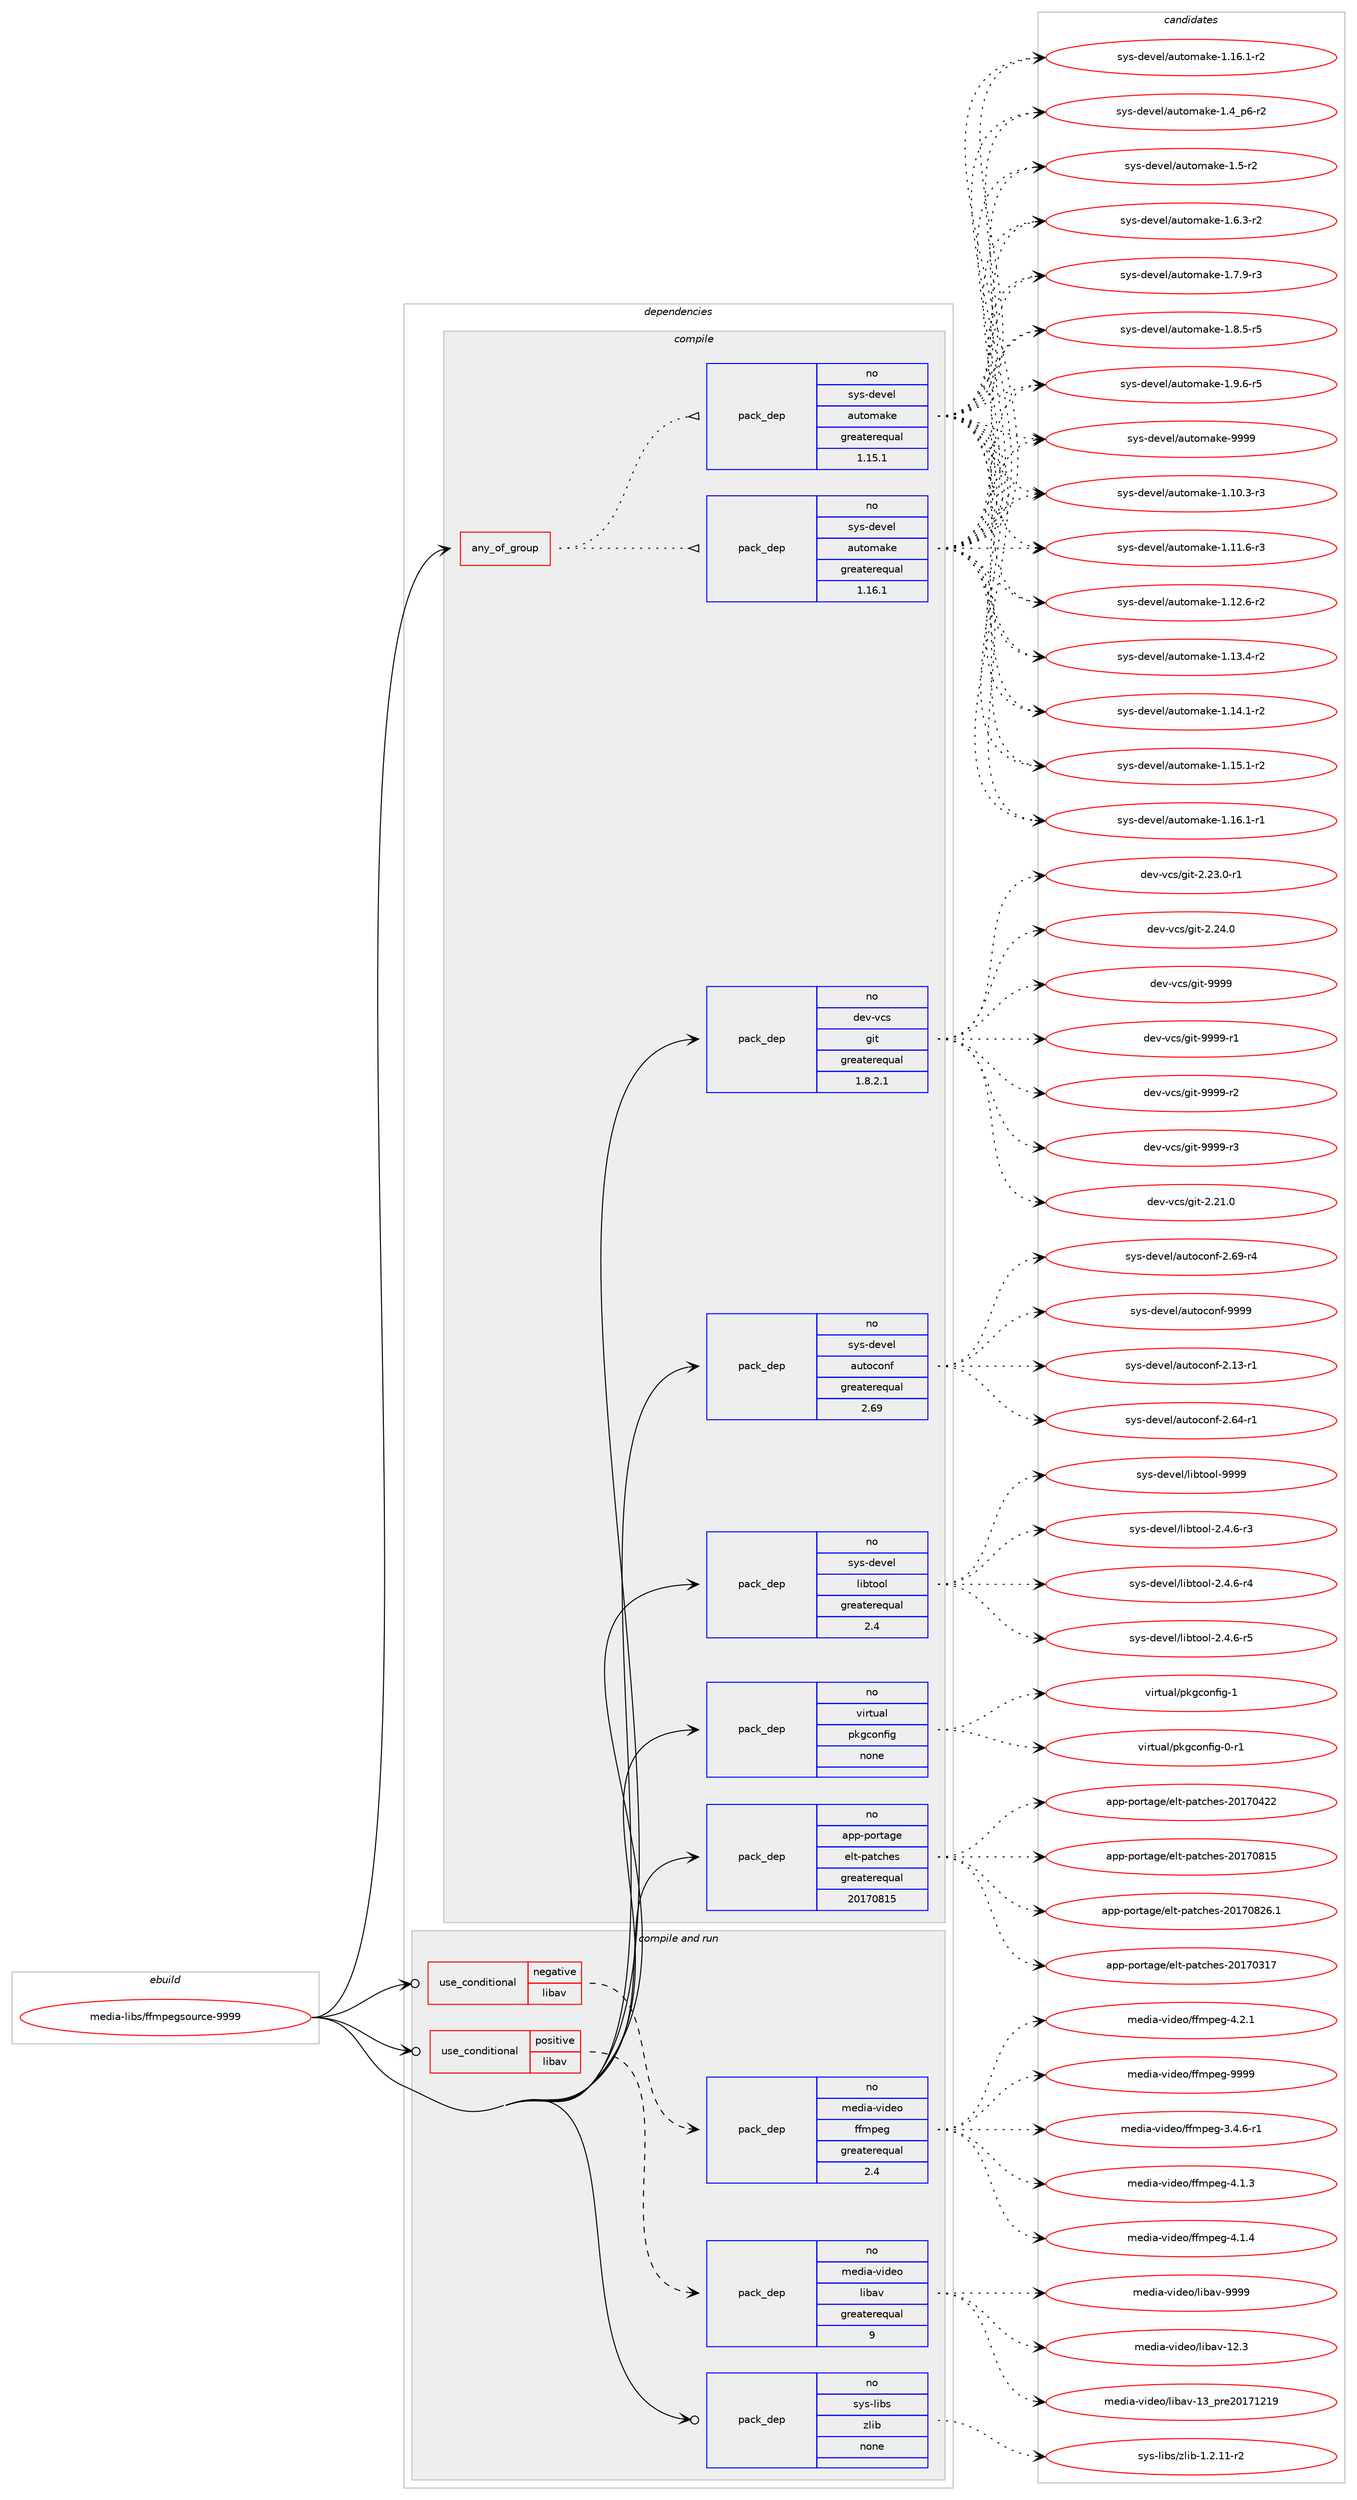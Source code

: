 digraph prolog {

# *************
# Graph options
# *************

newrank=true;
concentrate=true;
compound=true;
graph [rankdir=LR,fontname=Helvetica,fontsize=10,ranksep=1.5];#, ranksep=2.5, nodesep=0.2];
edge  [arrowhead=vee];
node  [fontname=Helvetica,fontsize=10];

# **********
# The ebuild
# **********

subgraph cluster_leftcol {
color=gray;
rank=same;
label=<<i>ebuild</i>>;
id [label="media-libs/ffmpegsource-9999", color=red, width=4, href="../media-libs/ffmpegsource-9999.svg"];
}

# ****************
# The dependencies
# ****************

subgraph cluster_midcol {
color=gray;
label=<<i>dependencies</i>>;
subgraph cluster_compile {
fillcolor="#eeeeee";
style=filled;
label=<<i>compile</i>>;
subgraph any13195 {
dependency784989 [label=<<TABLE BORDER="0" CELLBORDER="1" CELLSPACING="0" CELLPADDING="4"><TR><TD CELLPADDING="10">any_of_group</TD></TR></TABLE>>, shape=none, color=red];subgraph pack580508 {
dependency784990 [label=<<TABLE BORDER="0" CELLBORDER="1" CELLSPACING="0" CELLPADDING="4" WIDTH="220"><TR><TD ROWSPAN="6" CELLPADDING="30">pack_dep</TD></TR><TR><TD WIDTH="110">no</TD></TR><TR><TD>sys-devel</TD></TR><TR><TD>automake</TD></TR><TR><TD>greaterequal</TD></TR><TR><TD>1.16.1</TD></TR></TABLE>>, shape=none, color=blue];
}
dependency784989:e -> dependency784990:w [weight=20,style="dotted",arrowhead="oinv"];
subgraph pack580509 {
dependency784991 [label=<<TABLE BORDER="0" CELLBORDER="1" CELLSPACING="0" CELLPADDING="4" WIDTH="220"><TR><TD ROWSPAN="6" CELLPADDING="30">pack_dep</TD></TR><TR><TD WIDTH="110">no</TD></TR><TR><TD>sys-devel</TD></TR><TR><TD>automake</TD></TR><TR><TD>greaterequal</TD></TR><TR><TD>1.15.1</TD></TR></TABLE>>, shape=none, color=blue];
}
dependency784989:e -> dependency784991:w [weight=20,style="dotted",arrowhead="oinv"];
}
id:e -> dependency784989:w [weight=20,style="solid",arrowhead="vee"];
subgraph pack580510 {
dependency784992 [label=<<TABLE BORDER="0" CELLBORDER="1" CELLSPACING="0" CELLPADDING="4" WIDTH="220"><TR><TD ROWSPAN="6" CELLPADDING="30">pack_dep</TD></TR><TR><TD WIDTH="110">no</TD></TR><TR><TD>app-portage</TD></TR><TR><TD>elt-patches</TD></TR><TR><TD>greaterequal</TD></TR><TR><TD>20170815</TD></TR></TABLE>>, shape=none, color=blue];
}
id:e -> dependency784992:w [weight=20,style="solid",arrowhead="vee"];
subgraph pack580511 {
dependency784993 [label=<<TABLE BORDER="0" CELLBORDER="1" CELLSPACING="0" CELLPADDING="4" WIDTH="220"><TR><TD ROWSPAN="6" CELLPADDING="30">pack_dep</TD></TR><TR><TD WIDTH="110">no</TD></TR><TR><TD>dev-vcs</TD></TR><TR><TD>git</TD></TR><TR><TD>greaterequal</TD></TR><TR><TD>1.8.2.1</TD></TR></TABLE>>, shape=none, color=blue];
}
id:e -> dependency784993:w [weight=20,style="solid",arrowhead="vee"];
subgraph pack580512 {
dependency784994 [label=<<TABLE BORDER="0" CELLBORDER="1" CELLSPACING="0" CELLPADDING="4" WIDTH="220"><TR><TD ROWSPAN="6" CELLPADDING="30">pack_dep</TD></TR><TR><TD WIDTH="110">no</TD></TR><TR><TD>sys-devel</TD></TR><TR><TD>autoconf</TD></TR><TR><TD>greaterequal</TD></TR><TR><TD>2.69</TD></TR></TABLE>>, shape=none, color=blue];
}
id:e -> dependency784994:w [weight=20,style="solid",arrowhead="vee"];
subgraph pack580513 {
dependency784995 [label=<<TABLE BORDER="0" CELLBORDER="1" CELLSPACING="0" CELLPADDING="4" WIDTH="220"><TR><TD ROWSPAN="6" CELLPADDING="30">pack_dep</TD></TR><TR><TD WIDTH="110">no</TD></TR><TR><TD>sys-devel</TD></TR><TR><TD>libtool</TD></TR><TR><TD>greaterequal</TD></TR><TR><TD>2.4</TD></TR></TABLE>>, shape=none, color=blue];
}
id:e -> dependency784995:w [weight=20,style="solid",arrowhead="vee"];
subgraph pack580514 {
dependency784996 [label=<<TABLE BORDER="0" CELLBORDER="1" CELLSPACING="0" CELLPADDING="4" WIDTH="220"><TR><TD ROWSPAN="6" CELLPADDING="30">pack_dep</TD></TR><TR><TD WIDTH="110">no</TD></TR><TR><TD>virtual</TD></TR><TR><TD>pkgconfig</TD></TR><TR><TD>none</TD></TR><TR><TD></TD></TR></TABLE>>, shape=none, color=blue];
}
id:e -> dependency784996:w [weight=20,style="solid",arrowhead="vee"];
}
subgraph cluster_compileandrun {
fillcolor="#eeeeee";
style=filled;
label=<<i>compile and run</i>>;
subgraph cond190865 {
dependency784997 [label=<<TABLE BORDER="0" CELLBORDER="1" CELLSPACING="0" CELLPADDING="4"><TR><TD ROWSPAN="3" CELLPADDING="10">use_conditional</TD></TR><TR><TD>negative</TD></TR><TR><TD>libav</TD></TR></TABLE>>, shape=none, color=red];
subgraph pack580515 {
dependency784998 [label=<<TABLE BORDER="0" CELLBORDER="1" CELLSPACING="0" CELLPADDING="4" WIDTH="220"><TR><TD ROWSPAN="6" CELLPADDING="30">pack_dep</TD></TR><TR><TD WIDTH="110">no</TD></TR><TR><TD>media-video</TD></TR><TR><TD>ffmpeg</TD></TR><TR><TD>greaterequal</TD></TR><TR><TD>2.4</TD></TR></TABLE>>, shape=none, color=blue];
}
dependency784997:e -> dependency784998:w [weight=20,style="dashed",arrowhead="vee"];
}
id:e -> dependency784997:w [weight=20,style="solid",arrowhead="odotvee"];
subgraph cond190866 {
dependency784999 [label=<<TABLE BORDER="0" CELLBORDER="1" CELLSPACING="0" CELLPADDING="4"><TR><TD ROWSPAN="3" CELLPADDING="10">use_conditional</TD></TR><TR><TD>positive</TD></TR><TR><TD>libav</TD></TR></TABLE>>, shape=none, color=red];
subgraph pack580516 {
dependency785000 [label=<<TABLE BORDER="0" CELLBORDER="1" CELLSPACING="0" CELLPADDING="4" WIDTH="220"><TR><TD ROWSPAN="6" CELLPADDING="30">pack_dep</TD></TR><TR><TD WIDTH="110">no</TD></TR><TR><TD>media-video</TD></TR><TR><TD>libav</TD></TR><TR><TD>greaterequal</TD></TR><TR><TD>9</TD></TR></TABLE>>, shape=none, color=blue];
}
dependency784999:e -> dependency785000:w [weight=20,style="dashed",arrowhead="vee"];
}
id:e -> dependency784999:w [weight=20,style="solid",arrowhead="odotvee"];
subgraph pack580517 {
dependency785001 [label=<<TABLE BORDER="0" CELLBORDER="1" CELLSPACING="0" CELLPADDING="4" WIDTH="220"><TR><TD ROWSPAN="6" CELLPADDING="30">pack_dep</TD></TR><TR><TD WIDTH="110">no</TD></TR><TR><TD>sys-libs</TD></TR><TR><TD>zlib</TD></TR><TR><TD>none</TD></TR><TR><TD></TD></TR></TABLE>>, shape=none, color=blue];
}
id:e -> dependency785001:w [weight=20,style="solid",arrowhead="odotvee"];
}
subgraph cluster_run {
fillcolor="#eeeeee";
style=filled;
label=<<i>run</i>>;
}
}

# **************
# The candidates
# **************

subgraph cluster_choices {
rank=same;
color=gray;
label=<<i>candidates</i>>;

subgraph choice580508 {
color=black;
nodesep=1;
choice11512111545100101118101108479711711611110997107101454946494846514511451 [label="sys-devel/automake-1.10.3-r3", color=red, width=4,href="../sys-devel/automake-1.10.3-r3.svg"];
choice11512111545100101118101108479711711611110997107101454946494946544511451 [label="sys-devel/automake-1.11.6-r3", color=red, width=4,href="../sys-devel/automake-1.11.6-r3.svg"];
choice11512111545100101118101108479711711611110997107101454946495046544511450 [label="sys-devel/automake-1.12.6-r2", color=red, width=4,href="../sys-devel/automake-1.12.6-r2.svg"];
choice11512111545100101118101108479711711611110997107101454946495146524511450 [label="sys-devel/automake-1.13.4-r2", color=red, width=4,href="../sys-devel/automake-1.13.4-r2.svg"];
choice11512111545100101118101108479711711611110997107101454946495246494511450 [label="sys-devel/automake-1.14.1-r2", color=red, width=4,href="../sys-devel/automake-1.14.1-r2.svg"];
choice11512111545100101118101108479711711611110997107101454946495346494511450 [label="sys-devel/automake-1.15.1-r2", color=red, width=4,href="../sys-devel/automake-1.15.1-r2.svg"];
choice11512111545100101118101108479711711611110997107101454946495446494511449 [label="sys-devel/automake-1.16.1-r1", color=red, width=4,href="../sys-devel/automake-1.16.1-r1.svg"];
choice11512111545100101118101108479711711611110997107101454946495446494511450 [label="sys-devel/automake-1.16.1-r2", color=red, width=4,href="../sys-devel/automake-1.16.1-r2.svg"];
choice115121115451001011181011084797117116111109971071014549465295112544511450 [label="sys-devel/automake-1.4_p6-r2", color=red, width=4,href="../sys-devel/automake-1.4_p6-r2.svg"];
choice11512111545100101118101108479711711611110997107101454946534511450 [label="sys-devel/automake-1.5-r2", color=red, width=4,href="../sys-devel/automake-1.5-r2.svg"];
choice115121115451001011181011084797117116111109971071014549465446514511450 [label="sys-devel/automake-1.6.3-r2", color=red, width=4,href="../sys-devel/automake-1.6.3-r2.svg"];
choice115121115451001011181011084797117116111109971071014549465546574511451 [label="sys-devel/automake-1.7.9-r3", color=red, width=4,href="../sys-devel/automake-1.7.9-r3.svg"];
choice115121115451001011181011084797117116111109971071014549465646534511453 [label="sys-devel/automake-1.8.5-r5", color=red, width=4,href="../sys-devel/automake-1.8.5-r5.svg"];
choice115121115451001011181011084797117116111109971071014549465746544511453 [label="sys-devel/automake-1.9.6-r5", color=red, width=4,href="../sys-devel/automake-1.9.6-r5.svg"];
choice115121115451001011181011084797117116111109971071014557575757 [label="sys-devel/automake-9999", color=red, width=4,href="../sys-devel/automake-9999.svg"];
dependency784990:e -> choice11512111545100101118101108479711711611110997107101454946494846514511451:w [style=dotted,weight="100"];
dependency784990:e -> choice11512111545100101118101108479711711611110997107101454946494946544511451:w [style=dotted,weight="100"];
dependency784990:e -> choice11512111545100101118101108479711711611110997107101454946495046544511450:w [style=dotted,weight="100"];
dependency784990:e -> choice11512111545100101118101108479711711611110997107101454946495146524511450:w [style=dotted,weight="100"];
dependency784990:e -> choice11512111545100101118101108479711711611110997107101454946495246494511450:w [style=dotted,weight="100"];
dependency784990:e -> choice11512111545100101118101108479711711611110997107101454946495346494511450:w [style=dotted,weight="100"];
dependency784990:e -> choice11512111545100101118101108479711711611110997107101454946495446494511449:w [style=dotted,weight="100"];
dependency784990:e -> choice11512111545100101118101108479711711611110997107101454946495446494511450:w [style=dotted,weight="100"];
dependency784990:e -> choice115121115451001011181011084797117116111109971071014549465295112544511450:w [style=dotted,weight="100"];
dependency784990:e -> choice11512111545100101118101108479711711611110997107101454946534511450:w [style=dotted,weight="100"];
dependency784990:e -> choice115121115451001011181011084797117116111109971071014549465446514511450:w [style=dotted,weight="100"];
dependency784990:e -> choice115121115451001011181011084797117116111109971071014549465546574511451:w [style=dotted,weight="100"];
dependency784990:e -> choice115121115451001011181011084797117116111109971071014549465646534511453:w [style=dotted,weight="100"];
dependency784990:e -> choice115121115451001011181011084797117116111109971071014549465746544511453:w [style=dotted,weight="100"];
dependency784990:e -> choice115121115451001011181011084797117116111109971071014557575757:w [style=dotted,weight="100"];
}
subgraph choice580509 {
color=black;
nodesep=1;
choice11512111545100101118101108479711711611110997107101454946494846514511451 [label="sys-devel/automake-1.10.3-r3", color=red, width=4,href="../sys-devel/automake-1.10.3-r3.svg"];
choice11512111545100101118101108479711711611110997107101454946494946544511451 [label="sys-devel/automake-1.11.6-r3", color=red, width=4,href="../sys-devel/automake-1.11.6-r3.svg"];
choice11512111545100101118101108479711711611110997107101454946495046544511450 [label="sys-devel/automake-1.12.6-r2", color=red, width=4,href="../sys-devel/automake-1.12.6-r2.svg"];
choice11512111545100101118101108479711711611110997107101454946495146524511450 [label="sys-devel/automake-1.13.4-r2", color=red, width=4,href="../sys-devel/automake-1.13.4-r2.svg"];
choice11512111545100101118101108479711711611110997107101454946495246494511450 [label="sys-devel/automake-1.14.1-r2", color=red, width=4,href="../sys-devel/automake-1.14.1-r2.svg"];
choice11512111545100101118101108479711711611110997107101454946495346494511450 [label="sys-devel/automake-1.15.1-r2", color=red, width=4,href="../sys-devel/automake-1.15.1-r2.svg"];
choice11512111545100101118101108479711711611110997107101454946495446494511449 [label="sys-devel/automake-1.16.1-r1", color=red, width=4,href="../sys-devel/automake-1.16.1-r1.svg"];
choice11512111545100101118101108479711711611110997107101454946495446494511450 [label="sys-devel/automake-1.16.1-r2", color=red, width=4,href="../sys-devel/automake-1.16.1-r2.svg"];
choice115121115451001011181011084797117116111109971071014549465295112544511450 [label="sys-devel/automake-1.4_p6-r2", color=red, width=4,href="../sys-devel/automake-1.4_p6-r2.svg"];
choice11512111545100101118101108479711711611110997107101454946534511450 [label="sys-devel/automake-1.5-r2", color=red, width=4,href="../sys-devel/automake-1.5-r2.svg"];
choice115121115451001011181011084797117116111109971071014549465446514511450 [label="sys-devel/automake-1.6.3-r2", color=red, width=4,href="../sys-devel/automake-1.6.3-r2.svg"];
choice115121115451001011181011084797117116111109971071014549465546574511451 [label="sys-devel/automake-1.7.9-r3", color=red, width=4,href="../sys-devel/automake-1.7.9-r3.svg"];
choice115121115451001011181011084797117116111109971071014549465646534511453 [label="sys-devel/automake-1.8.5-r5", color=red, width=4,href="../sys-devel/automake-1.8.5-r5.svg"];
choice115121115451001011181011084797117116111109971071014549465746544511453 [label="sys-devel/automake-1.9.6-r5", color=red, width=4,href="../sys-devel/automake-1.9.6-r5.svg"];
choice115121115451001011181011084797117116111109971071014557575757 [label="sys-devel/automake-9999", color=red, width=4,href="../sys-devel/automake-9999.svg"];
dependency784991:e -> choice11512111545100101118101108479711711611110997107101454946494846514511451:w [style=dotted,weight="100"];
dependency784991:e -> choice11512111545100101118101108479711711611110997107101454946494946544511451:w [style=dotted,weight="100"];
dependency784991:e -> choice11512111545100101118101108479711711611110997107101454946495046544511450:w [style=dotted,weight="100"];
dependency784991:e -> choice11512111545100101118101108479711711611110997107101454946495146524511450:w [style=dotted,weight="100"];
dependency784991:e -> choice11512111545100101118101108479711711611110997107101454946495246494511450:w [style=dotted,weight="100"];
dependency784991:e -> choice11512111545100101118101108479711711611110997107101454946495346494511450:w [style=dotted,weight="100"];
dependency784991:e -> choice11512111545100101118101108479711711611110997107101454946495446494511449:w [style=dotted,weight="100"];
dependency784991:e -> choice11512111545100101118101108479711711611110997107101454946495446494511450:w [style=dotted,weight="100"];
dependency784991:e -> choice115121115451001011181011084797117116111109971071014549465295112544511450:w [style=dotted,weight="100"];
dependency784991:e -> choice11512111545100101118101108479711711611110997107101454946534511450:w [style=dotted,weight="100"];
dependency784991:e -> choice115121115451001011181011084797117116111109971071014549465446514511450:w [style=dotted,weight="100"];
dependency784991:e -> choice115121115451001011181011084797117116111109971071014549465546574511451:w [style=dotted,weight="100"];
dependency784991:e -> choice115121115451001011181011084797117116111109971071014549465646534511453:w [style=dotted,weight="100"];
dependency784991:e -> choice115121115451001011181011084797117116111109971071014549465746544511453:w [style=dotted,weight="100"];
dependency784991:e -> choice115121115451001011181011084797117116111109971071014557575757:w [style=dotted,weight="100"];
}
subgraph choice580510 {
color=black;
nodesep=1;
choice97112112451121111141169710310147101108116451129711699104101115455048495548514955 [label="app-portage/elt-patches-20170317", color=red, width=4,href="../app-portage/elt-patches-20170317.svg"];
choice97112112451121111141169710310147101108116451129711699104101115455048495548525050 [label="app-portage/elt-patches-20170422", color=red, width=4,href="../app-portage/elt-patches-20170422.svg"];
choice97112112451121111141169710310147101108116451129711699104101115455048495548564953 [label="app-portage/elt-patches-20170815", color=red, width=4,href="../app-portage/elt-patches-20170815.svg"];
choice971121124511211111411697103101471011081164511297116991041011154550484955485650544649 [label="app-portage/elt-patches-20170826.1", color=red, width=4,href="../app-portage/elt-patches-20170826.1.svg"];
dependency784992:e -> choice97112112451121111141169710310147101108116451129711699104101115455048495548514955:w [style=dotted,weight="100"];
dependency784992:e -> choice97112112451121111141169710310147101108116451129711699104101115455048495548525050:w [style=dotted,weight="100"];
dependency784992:e -> choice97112112451121111141169710310147101108116451129711699104101115455048495548564953:w [style=dotted,weight="100"];
dependency784992:e -> choice971121124511211111411697103101471011081164511297116991041011154550484955485650544649:w [style=dotted,weight="100"];
}
subgraph choice580511 {
color=black;
nodesep=1;
choice10010111845118991154710310511645504650494648 [label="dev-vcs/git-2.21.0", color=red, width=4,href="../dev-vcs/git-2.21.0.svg"];
choice100101118451189911547103105116455046505146484511449 [label="dev-vcs/git-2.23.0-r1", color=red, width=4,href="../dev-vcs/git-2.23.0-r1.svg"];
choice10010111845118991154710310511645504650524648 [label="dev-vcs/git-2.24.0", color=red, width=4,href="../dev-vcs/git-2.24.0.svg"];
choice1001011184511899115471031051164557575757 [label="dev-vcs/git-9999", color=red, width=4,href="../dev-vcs/git-9999.svg"];
choice10010111845118991154710310511645575757574511449 [label="dev-vcs/git-9999-r1", color=red, width=4,href="../dev-vcs/git-9999-r1.svg"];
choice10010111845118991154710310511645575757574511450 [label="dev-vcs/git-9999-r2", color=red, width=4,href="../dev-vcs/git-9999-r2.svg"];
choice10010111845118991154710310511645575757574511451 [label="dev-vcs/git-9999-r3", color=red, width=4,href="../dev-vcs/git-9999-r3.svg"];
dependency784993:e -> choice10010111845118991154710310511645504650494648:w [style=dotted,weight="100"];
dependency784993:e -> choice100101118451189911547103105116455046505146484511449:w [style=dotted,weight="100"];
dependency784993:e -> choice10010111845118991154710310511645504650524648:w [style=dotted,weight="100"];
dependency784993:e -> choice1001011184511899115471031051164557575757:w [style=dotted,weight="100"];
dependency784993:e -> choice10010111845118991154710310511645575757574511449:w [style=dotted,weight="100"];
dependency784993:e -> choice10010111845118991154710310511645575757574511450:w [style=dotted,weight="100"];
dependency784993:e -> choice10010111845118991154710310511645575757574511451:w [style=dotted,weight="100"];
}
subgraph choice580512 {
color=black;
nodesep=1;
choice1151211154510010111810110847971171161119911111010245504649514511449 [label="sys-devel/autoconf-2.13-r1", color=red, width=4,href="../sys-devel/autoconf-2.13-r1.svg"];
choice1151211154510010111810110847971171161119911111010245504654524511449 [label="sys-devel/autoconf-2.64-r1", color=red, width=4,href="../sys-devel/autoconf-2.64-r1.svg"];
choice1151211154510010111810110847971171161119911111010245504654574511452 [label="sys-devel/autoconf-2.69-r4", color=red, width=4,href="../sys-devel/autoconf-2.69-r4.svg"];
choice115121115451001011181011084797117116111991111101024557575757 [label="sys-devel/autoconf-9999", color=red, width=4,href="../sys-devel/autoconf-9999.svg"];
dependency784994:e -> choice1151211154510010111810110847971171161119911111010245504649514511449:w [style=dotted,weight="100"];
dependency784994:e -> choice1151211154510010111810110847971171161119911111010245504654524511449:w [style=dotted,weight="100"];
dependency784994:e -> choice1151211154510010111810110847971171161119911111010245504654574511452:w [style=dotted,weight="100"];
dependency784994:e -> choice115121115451001011181011084797117116111991111101024557575757:w [style=dotted,weight="100"];
}
subgraph choice580513 {
color=black;
nodesep=1;
choice1151211154510010111810110847108105981161111111084550465246544511451 [label="sys-devel/libtool-2.4.6-r3", color=red, width=4,href="../sys-devel/libtool-2.4.6-r3.svg"];
choice1151211154510010111810110847108105981161111111084550465246544511452 [label="sys-devel/libtool-2.4.6-r4", color=red, width=4,href="../sys-devel/libtool-2.4.6-r4.svg"];
choice1151211154510010111810110847108105981161111111084550465246544511453 [label="sys-devel/libtool-2.4.6-r5", color=red, width=4,href="../sys-devel/libtool-2.4.6-r5.svg"];
choice1151211154510010111810110847108105981161111111084557575757 [label="sys-devel/libtool-9999", color=red, width=4,href="../sys-devel/libtool-9999.svg"];
dependency784995:e -> choice1151211154510010111810110847108105981161111111084550465246544511451:w [style=dotted,weight="100"];
dependency784995:e -> choice1151211154510010111810110847108105981161111111084550465246544511452:w [style=dotted,weight="100"];
dependency784995:e -> choice1151211154510010111810110847108105981161111111084550465246544511453:w [style=dotted,weight="100"];
dependency784995:e -> choice1151211154510010111810110847108105981161111111084557575757:w [style=dotted,weight="100"];
}
subgraph choice580514 {
color=black;
nodesep=1;
choice11810511411611797108471121071039911111010210510345484511449 [label="virtual/pkgconfig-0-r1", color=red, width=4,href="../virtual/pkgconfig-0-r1.svg"];
choice1181051141161179710847112107103991111101021051034549 [label="virtual/pkgconfig-1", color=red, width=4,href="../virtual/pkgconfig-1.svg"];
dependency784996:e -> choice11810511411611797108471121071039911111010210510345484511449:w [style=dotted,weight="100"];
dependency784996:e -> choice1181051141161179710847112107103991111101021051034549:w [style=dotted,weight="100"];
}
subgraph choice580515 {
color=black;
nodesep=1;
choice1091011001059745118105100101111471021021091121011034551465246544511449 [label="media-video/ffmpeg-3.4.6-r1", color=red, width=4,href="../media-video/ffmpeg-3.4.6-r1.svg"];
choice109101100105974511810510010111147102102109112101103455246494651 [label="media-video/ffmpeg-4.1.3", color=red, width=4,href="../media-video/ffmpeg-4.1.3.svg"];
choice109101100105974511810510010111147102102109112101103455246494652 [label="media-video/ffmpeg-4.1.4", color=red, width=4,href="../media-video/ffmpeg-4.1.4.svg"];
choice109101100105974511810510010111147102102109112101103455246504649 [label="media-video/ffmpeg-4.2.1", color=red, width=4,href="../media-video/ffmpeg-4.2.1.svg"];
choice1091011001059745118105100101111471021021091121011034557575757 [label="media-video/ffmpeg-9999", color=red, width=4,href="../media-video/ffmpeg-9999.svg"];
dependency784998:e -> choice1091011001059745118105100101111471021021091121011034551465246544511449:w [style=dotted,weight="100"];
dependency784998:e -> choice109101100105974511810510010111147102102109112101103455246494651:w [style=dotted,weight="100"];
dependency784998:e -> choice109101100105974511810510010111147102102109112101103455246494652:w [style=dotted,weight="100"];
dependency784998:e -> choice109101100105974511810510010111147102102109112101103455246504649:w [style=dotted,weight="100"];
dependency784998:e -> choice1091011001059745118105100101111471021021091121011034557575757:w [style=dotted,weight="100"];
}
subgraph choice580516 {
color=black;
nodesep=1;
choice10910110010597451181051001011114710810598971184549504651 [label="media-video/libav-12.3", color=red, width=4,href="../media-video/libav-12.3.svg"];
choice1091011001059745118105100101111471081059897118454951951121141015048495549504957 [label="media-video/libav-13_pre20171219", color=red, width=4,href="../media-video/libav-13_pre20171219.svg"];
choice10910110010597451181051001011114710810598971184557575757 [label="media-video/libav-9999", color=red, width=4,href="../media-video/libav-9999.svg"];
dependency785000:e -> choice10910110010597451181051001011114710810598971184549504651:w [style=dotted,weight="100"];
dependency785000:e -> choice1091011001059745118105100101111471081059897118454951951121141015048495549504957:w [style=dotted,weight="100"];
dependency785000:e -> choice10910110010597451181051001011114710810598971184557575757:w [style=dotted,weight="100"];
}
subgraph choice580517 {
color=black;
nodesep=1;
choice11512111545108105981154712210810598454946504649494511450 [label="sys-libs/zlib-1.2.11-r2", color=red, width=4,href="../sys-libs/zlib-1.2.11-r2.svg"];
dependency785001:e -> choice11512111545108105981154712210810598454946504649494511450:w [style=dotted,weight="100"];
}
}

}

